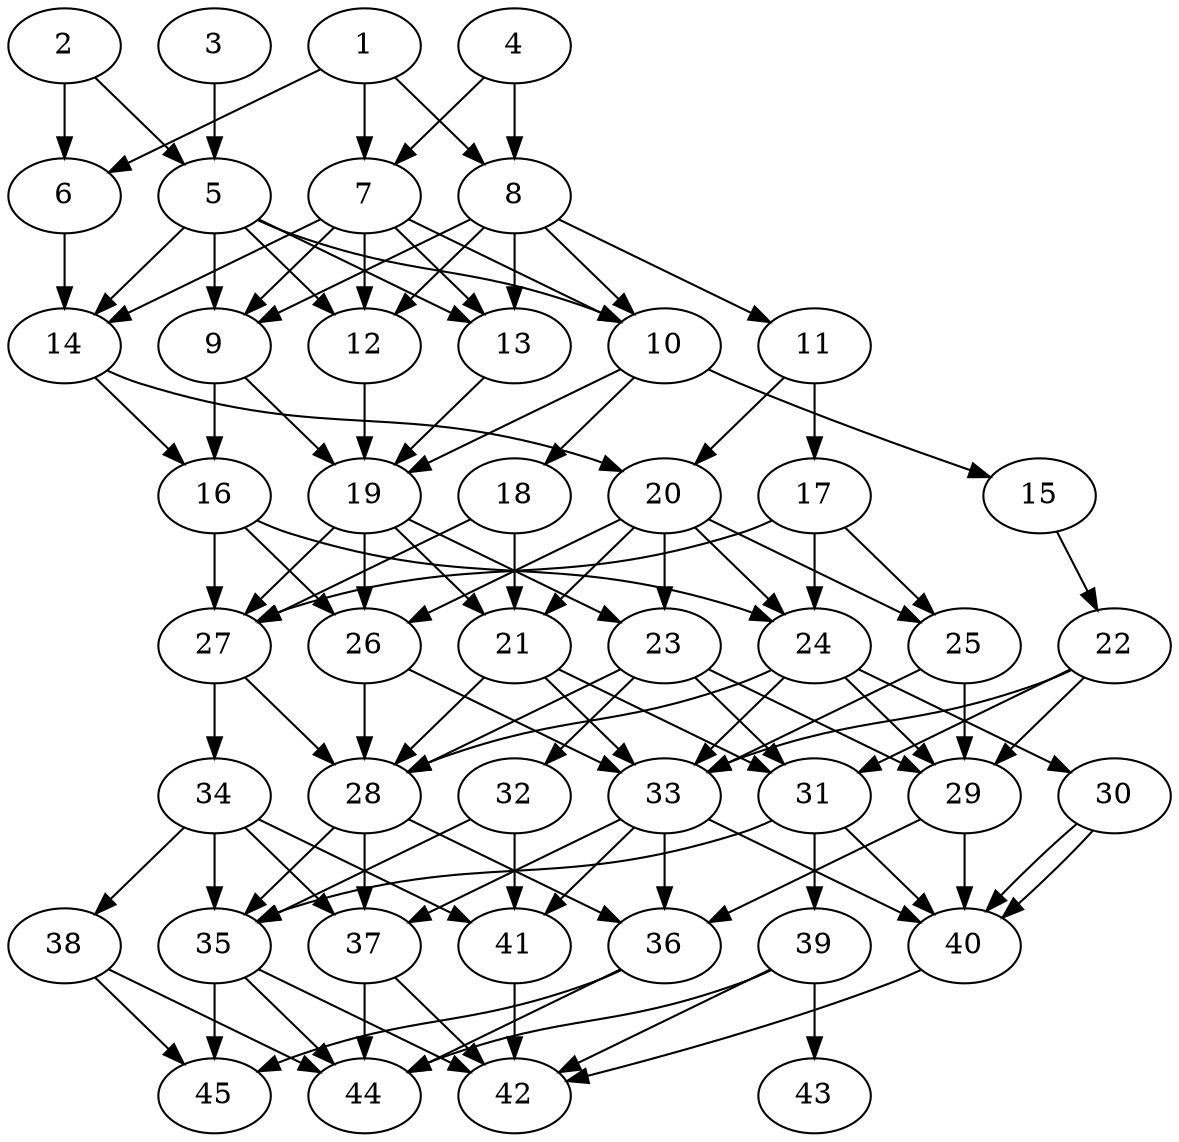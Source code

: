 // DAG automatically generated by daggen at Thu Oct  3 14:07:25 2019
// ./daggen --dot -n 45 --ccr 0.3 --fat 0.5 --regular 0.7 --density 0.7 --mindata 5242880 --maxdata 52428800 
digraph G {
  1 [size="134645760", alpha="0.03", expect_size="40393728"] 
  1 -> 6 [size ="40393728"]
  1 -> 7 [size ="40393728"]
  1 -> 8 [size ="40393728"]
  2 [size="55825067", alpha="0.01", expect_size="16747520"] 
  2 -> 5 [size ="16747520"]
  2 -> 6 [size ="16747520"]
  3 [size="115353600", alpha="0.05", expect_size="34606080"] 
  3 -> 5 [size ="34606080"]
  4 [size="153862827", alpha="0.13", expect_size="46158848"] 
  4 -> 7 [size ="46158848"]
  4 -> 8 [size ="46158848"]
  5 [size="131495253", alpha="0.04", expect_size="39448576"] 
  5 -> 9 [size ="39448576"]
  5 -> 10 [size ="39448576"]
  5 -> 12 [size ="39448576"]
  5 -> 13 [size ="39448576"]
  5 -> 14 [size ="39448576"]
  6 [size="139482453", alpha="0.17", expect_size="41844736"] 
  6 -> 14 [size ="41844736"]
  7 [size="89197227", alpha="0.01", expect_size="26759168"] 
  7 -> 9 [size ="26759168"]
  7 -> 10 [size ="26759168"]
  7 -> 12 [size ="26759168"]
  7 -> 13 [size ="26759168"]
  7 -> 14 [size ="26759168"]
  8 [size="51729067", alpha="0.01", expect_size="15518720"] 
  8 -> 9 [size ="15518720"]
  8 -> 10 [size ="15518720"]
  8 -> 11 [size ="15518720"]
  8 -> 12 [size ="15518720"]
  8 -> 13 [size ="15518720"]
  9 [size="60272640", alpha="0.15", expect_size="18081792"] 
  9 -> 16 [size ="18081792"]
  9 -> 19 [size ="18081792"]
  10 [size="44479147", alpha="0.13", expect_size="13343744"] 
  10 -> 15 [size ="13343744"]
  10 -> 18 [size ="13343744"]
  10 -> 19 [size ="13343744"]
  11 [size="75915947", alpha="0.13", expect_size="22774784"] 
  11 -> 17 [size ="22774784"]
  11 -> 20 [size ="22774784"]
  12 [size="97433600", alpha="0.11", expect_size="29230080"] 
  12 -> 19 [size ="29230080"]
  13 [size="103239680", alpha="0.03", expect_size="30971904"] 
  13 -> 19 [size ="30971904"]
  14 [size="139864747", alpha="0.12", expect_size="41959424"] 
  14 -> 16 [size ="41959424"]
  14 -> 20 [size ="41959424"]
  15 [size="86845440", alpha="0.07", expect_size="26053632"] 
  15 -> 22 [size ="26053632"]
  16 [size="120115200", alpha="0.14", expect_size="36034560"] 
  16 -> 24 [size ="36034560"]
  16 -> 26 [size ="36034560"]
  16 -> 27 [size ="36034560"]
  17 [size="93313707", alpha="0.05", expect_size="27994112"] 
  17 -> 24 [size ="27994112"]
  17 -> 25 [size ="27994112"]
  17 -> 27 [size ="27994112"]
  18 [size="100406613", alpha="0.12", expect_size="30121984"] 
  18 -> 21 [size ="30121984"]
  18 -> 27 [size ="30121984"]
  19 [size="110667093", alpha="0.13", expect_size="33200128"] 
  19 -> 21 [size ="33200128"]
  19 -> 23 [size ="33200128"]
  19 -> 26 [size ="33200128"]
  19 -> 27 [size ="33200128"]
  20 [size="68297387", alpha="0.10", expect_size="20489216"] 
  20 -> 21 [size ="20489216"]
  20 -> 23 [size ="20489216"]
  20 -> 24 [size ="20489216"]
  20 -> 25 [size ="20489216"]
  20 -> 26 [size ="20489216"]
  21 [size="169236480", alpha="0.03", expect_size="50770944"] 
  21 -> 28 [size ="50770944"]
  21 -> 31 [size ="50770944"]
  21 -> 33 [size ="50770944"]
  22 [size="112039253", alpha="0.20", expect_size="33611776"] 
  22 -> 29 [size ="33611776"]
  22 -> 31 [size ="33611776"]
  22 -> 33 [size ="33611776"]
  23 [size="38212267", alpha="0.09", expect_size="11463680"] 
  23 -> 28 [size ="11463680"]
  23 -> 29 [size ="11463680"]
  23 -> 31 [size ="11463680"]
  23 -> 32 [size ="11463680"]
  24 [size="62924800", alpha="0.16", expect_size="18877440"] 
  24 -> 28 [size ="18877440"]
  24 -> 29 [size ="18877440"]
  24 -> 30 [size ="18877440"]
  24 -> 33 [size ="18877440"]
  25 [size="154419200", alpha="0.18", expect_size="46325760"] 
  25 -> 29 [size ="46325760"]
  25 -> 33 [size ="46325760"]
  26 [size="55367680", alpha="0.14", expect_size="16610304"] 
  26 -> 28 [size ="16610304"]
  26 -> 33 [size ="16610304"]
  27 [size="162652160", alpha="0.00", expect_size="48795648"] 
  27 -> 28 [size ="48795648"]
  27 -> 34 [size ="48795648"]
  28 [size="46411093", alpha="0.11", expect_size="13923328"] 
  28 -> 35 [size ="13923328"]
  28 -> 36 [size ="13923328"]
  28 -> 37 [size ="13923328"]
  29 [size="138478933", alpha="0.07", expect_size="41543680"] 
  29 -> 36 [size ="41543680"]
  29 -> 40 [size ="41543680"]
  30 [size="82838187", alpha="0.06", expect_size="24851456"] 
  30 -> 40 [size ="24851456"]
  30 -> 40 [size ="24851456"]
  31 [size="163604480", alpha="0.13", expect_size="49081344"] 
  31 -> 35 [size ="49081344"]
  31 -> 39 [size ="49081344"]
  31 -> 40 [size ="49081344"]
  32 [size="26091520", alpha="0.10", expect_size="7827456"] 
  32 -> 35 [size ="7827456"]
  32 -> 41 [size ="7827456"]
  33 [size="23224320", alpha="0.17", expect_size="6967296"] 
  33 -> 36 [size ="6967296"]
  33 -> 37 [size ="6967296"]
  33 -> 40 [size ="6967296"]
  33 -> 41 [size ="6967296"]
  34 [size="95593813", alpha="0.01", expect_size="28678144"] 
  34 -> 35 [size ="28678144"]
  34 -> 37 [size ="28678144"]
  34 -> 38 [size ="28678144"]
  34 -> 41 [size ="28678144"]
  35 [size="65017173", alpha="0.13", expect_size="19505152"] 
  35 -> 42 [size ="19505152"]
  35 -> 44 [size ="19505152"]
  35 -> 45 [size ="19505152"]
  36 [size="45520213", alpha="0.18", expect_size="13656064"] 
  36 -> 44 [size ="13656064"]
  36 -> 45 [size ="13656064"]
  37 [size="159105707", alpha="0.13", expect_size="47731712"] 
  37 -> 42 [size ="47731712"]
  37 -> 44 [size ="47731712"]
  38 [size="162925227", alpha="0.18", expect_size="48877568"] 
  38 -> 44 [size ="48877568"]
  38 -> 45 [size ="48877568"]
  39 [size="91234987", alpha="0.16", expect_size="27370496"] 
  39 -> 42 [size ="27370496"]
  39 -> 43 [size ="27370496"]
  39 -> 44 [size ="27370496"]
  40 [size="144121173", alpha="0.19", expect_size="43236352"] 
  40 -> 42 [size ="43236352"]
  41 [size="34010453", alpha="0.02", expect_size="10203136"] 
  41 -> 42 [size ="10203136"]
  42 [size="133922133", alpha="0.17", expect_size="40176640"] 
  43 [size="51954347", alpha="0.15", expect_size="15586304"] 
  44 [size="31153493", alpha="0.18", expect_size="9346048"] 
  45 [size="36631893", alpha="0.19", expect_size="10989568"] 
}
